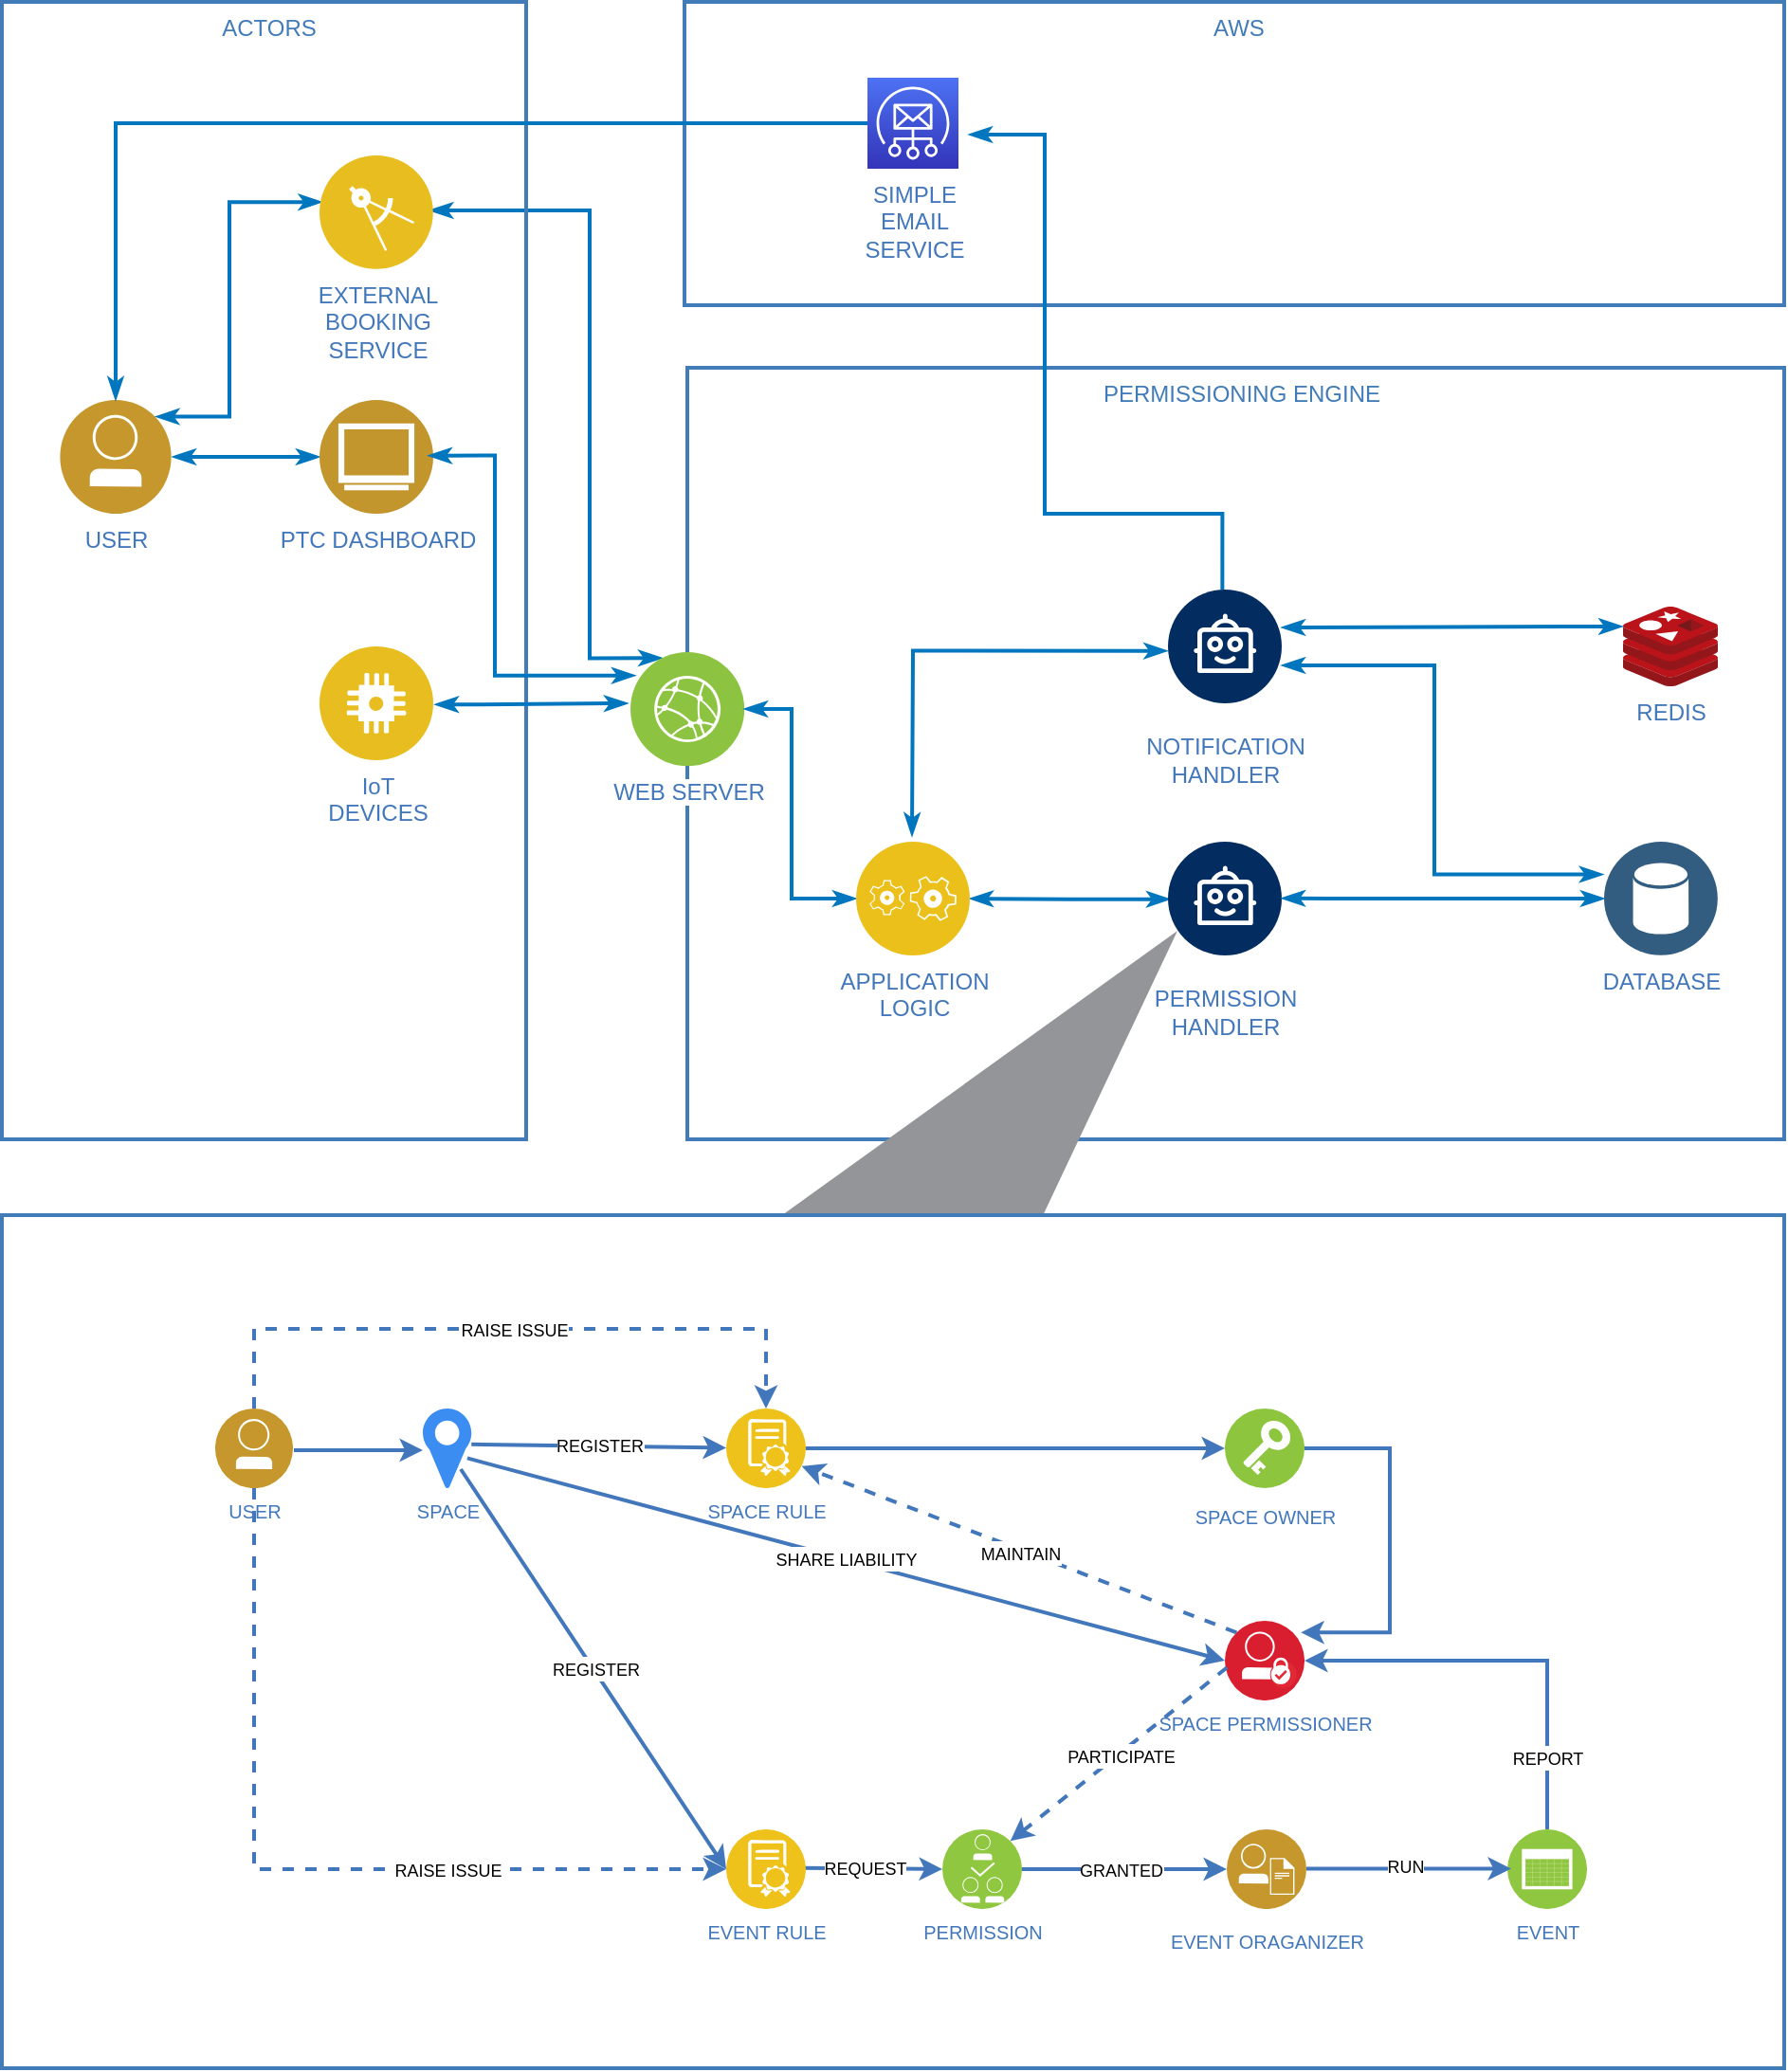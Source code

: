<mxfile><diagram id="eIo0H9kK7ql945uVP1NC" name="Page-1"><mxGraphModel dx="854" dy="2041" grid="1" gridSize="10" guides="1" tooltips="1" connect="1" arrows="1" fold="1" page="1" pageScale="1" pageWidth="827" pageHeight="1169" math="0" shadow="0"><root><mxCell id="0"/><mxCell id="1" parent="0"/><mxCell id="T21aQVliIUyU_0U-5JRh-47" value="" style="edgeStyle=orthogonalEdgeStyle;fontSize=12;html=1;endArrow=classicThin;endFill=1;rounded=0;strokeColor=#0076BE;strokeWidth=2;startArrow=classicThin;startFill=1;entryX=0.25;entryY=0;entryDx=0;entryDy=0;exitX=0.969;exitY=0.483;exitDx=0;exitDy=0;exitPerimeter=0;" parent="1" source="--0to55tOBzdTKwcSNkq-8" target="T21aQVliIUyU_0U-5JRh-7" edge="1"><mxGeometry width="60" height="60" relative="1" as="geometry"><mxPoint x="420" y="80" as="sourcePoint"/><mxPoint x="306.5" y="243" as="targetPoint"/><Array as="points"><mxPoint x="500" y="80"/><mxPoint x="500" y="316"/></Array></mxGeometry></mxCell><mxCell id="T21aQVliIUyU_0U-5JRh-36" value="ACTORS" style="swimlane;fontStyle=0;horizontal=1;collapsible=0;startSize=30;swimlaneLine=0;swimlaneFillColor=none;fillColor=none;rounded=0;whiteSpace=wrap;html=1;absoluteArcSize=1;arcSize=12;strokeColor=#417CB9;fontColor=#417CB9;verticalAlign=top;align=center;spacingLeft=5;dashed=0;strokeWidth=2;" parent="1" vertex="1"><mxGeometry x="190" y="-30" width="276.5" height="600" as="geometry"/></mxCell><mxCell id="T21aQVliIUyU_0U-5JRh-44" value="" style="edgeStyle=orthogonalEdgeStyle;fontSize=12;html=1;endArrow=classicThin;endFill=1;rounded=0;strokeColor=#0076BE;strokeWidth=2;startArrow=classicThin;startFill=1;exitX=1;exitY=0;exitDx=0;exitDy=0;entryX=0.021;entryY=0.41;entryDx=0;entryDy=0;entryPerimeter=0;" parent="T21aQVliIUyU_0U-5JRh-36" source="T21aQVliIUyU_0U-5JRh-2" target="--0to55tOBzdTKwcSNkq-8" edge="1"><mxGeometry width="60" height="60" relative="1" as="geometry"><mxPoint x="86.833" y="358.584" as="sourcePoint"/><mxPoint x="130" y="90" as="targetPoint"/><Array as="points"><mxPoint x="120" y="203"/><mxPoint x="120" y="106"/><mxPoint x="130" y="106"/></Array></mxGeometry></mxCell><mxCell id="T21aQVliIUyU_0U-5JRh-45" value="" style="edgeStyle=orthogonalEdgeStyle;fontSize=12;html=1;endArrow=classicThin;endFill=1;rounded=0;strokeColor=#0076BE;strokeWidth=2;startArrow=classicThin;startFill=1;entryX=0;entryY=0.5;entryDx=0;entryDy=0;exitX=1;exitY=0.5;exitDx=0;exitDy=0;" parent="T21aQVliIUyU_0U-5JRh-36" source="T21aQVliIUyU_0U-5JRh-2" target="T21aQVliIUyU_0U-5JRh-4" edge="1"><mxGeometry width="60" height="60" relative="1" as="geometry"><mxPoint x="90" y="224" as="sourcePoint"/><mxPoint x="-20" y="472" as="targetPoint"/></mxGeometry></mxCell><mxCell id="T21aQVliIUyU_0U-5JRh-2" value="USER" style="aspect=fixed;perimeter=ellipsePerimeter;html=1;align=center;shadow=0;dashed=0;fontColor=#4277BB;labelBackgroundColor=#ffffff;fontSize=12;spacingTop=0;image;image=img/lib/ibm/blockchain/blockchain_developer.svg;" parent="T21aQVliIUyU_0U-5JRh-36" vertex="1"><mxGeometry x="30" y="210" width="60" height="60" as="geometry"/></mxCell><mxCell id="T21aQVliIUyU_0U-5JRh-4" value="PTC DASHBOARD" style="aspect=fixed;perimeter=ellipsePerimeter;html=1;align=center;shadow=0;dashed=0;fontColor=#4277BB;labelBackgroundColor=#ffffff;fontSize=12;spacingTop=0;image;image=img/lib/ibm/users/browser.svg;" parent="T21aQVliIUyU_0U-5JRh-36" vertex="1"><mxGeometry x="167.5" y="210" width="60" height="60" as="geometry"/></mxCell><mxCell id="T21aQVliIUyU_0U-5JRh-5" value="IoT&lt;br&gt;DEVICES&lt;br&gt;" style="aspect=fixed;perimeter=ellipsePerimeter;html=1;align=center;shadow=0;dashed=0;fontColor=#4277BB;labelBackgroundColor=#ffffff;fontSize=12;spacingTop=0;image;image=img/lib/ibm/applications/iot_application.svg;" parent="T21aQVliIUyU_0U-5JRh-36" vertex="1"><mxGeometry x="167.5" y="340" width="60" height="60" as="geometry"/></mxCell><mxCell id="--0to55tOBzdTKwcSNkq-8" value="EXTERNAL&lt;br&gt;BOOKING&lt;br&gt;SERVICE" style="aspect=fixed;perimeter=ellipsePerimeter;html=1;align=center;shadow=0;dashed=0;fontColor=#4277BB;labelBackgroundColor=#ffffff;fontSize=12;spacingTop=0;image;image=img/lib/ibm/applications/mobile_app.svg;" parent="T21aQVliIUyU_0U-5JRh-36" vertex="1"><mxGeometry x="167.5" y="81" width="60" height="60" as="geometry"/></mxCell><mxCell id="T21aQVliIUyU_0U-5JRh-37" value="PERMISSIONING ENGINE" style="swimlane;fontStyle=0;horizontal=1;collapsible=0;startSize=28;swimlaneLine=0;swimlaneFillColor=none;fillColor=none;rounded=0;whiteSpace=wrap;html=1;absoluteArcSize=1;arcSize=12;strokeColor=#417CB9;fontColor=#417CB9;verticalAlign=top;align=center;spacingLeft=5;dashed=0;strokeWidth=2;" parent="1" vertex="1"><mxGeometry x="551.5" y="163" width="578.5" height="407" as="geometry"/></mxCell><mxCell id="T21aQVliIUyU_0U-5JRh-7" value="WEB SERVER" style="aspect=fixed;perimeter=ellipsePerimeter;html=1;align=center;shadow=0;dashed=0;fontColor=#4277BB;labelBackgroundColor=#ffffff;fontSize=12;spacingTop=0;image;image=img/lib/ibm/infrastructure/edge_services.svg;" parent="T21aQVliIUyU_0U-5JRh-37" vertex="1"><mxGeometry x="-30" y="150" width="60" height="60" as="geometry"/></mxCell><mxCell id="T21aQVliIUyU_0U-5JRh-48" value="" style="edgeStyle=orthogonalEdgeStyle;fontSize=12;html=1;endArrow=classicThin;endFill=1;rounded=0;strokeColor=#0076BE;strokeWidth=2;startArrow=classicThin;startFill=1;entryX=0;entryY=0.5;entryDx=0;entryDy=0;" parent="T21aQVliIUyU_0U-5JRh-37" source="T21aQVliIUyU_0U-5JRh-7" target="T21aQVliIUyU_0U-5JRh-11" edge="1"><mxGeometry width="60" height="60" relative="1" as="geometry"><mxPoint x="55" y="120" as="sourcePoint"/><mxPoint x="115" y="60" as="targetPoint"/><Array as="points"><mxPoint x="55" y="180"/><mxPoint x="55" y="280"/></Array></mxGeometry></mxCell><mxCell id="T21aQVliIUyU_0U-5JRh-58" value="" style="edgeStyle=orthogonalEdgeStyle;fontSize=12;html=1;endArrow=classicThin;endFill=1;rounded=0;strokeColor=#0076BE;strokeWidth=2;startArrow=classicThin;startFill=1;exitX=0.017;exitY=0.506;exitDx=0;exitDy=0;exitPerimeter=0;" parent="T21aQVliIUyU_0U-5JRh-37" source="--0to55tOBzdTKwcSNkq-22" target="T21aQVliIUyU_0U-5JRh-11" edge="1"><mxGeometry width="60" height="60" relative="1" as="geometry"><mxPoint x="220" y="280" as="sourcePoint"/><mxPoint x="139" y="330" as="targetPoint"/></mxGeometry></mxCell><mxCell id="T21aQVliIUyU_0U-5JRh-11" value="APPLICATION&lt;br&gt;LOGIC&lt;br&gt;" style="aspect=fixed;perimeter=ellipsePerimeter;html=1;align=center;shadow=0;dashed=0;fontColor=#4277BB;labelBackgroundColor=#ffffff;fontSize=12;spacingTop=0;image;image=img/lib/ibm/applications/application_logic.svg;" parent="T21aQVliIUyU_0U-5JRh-37" vertex="1"><mxGeometry x="89" y="250" width="60" height="60" as="geometry"/></mxCell><mxCell id="T21aQVliIUyU_0U-5JRh-16" value="DATABASE" style="aspect=fixed;perimeter=ellipsePerimeter;html=1;align=center;shadow=0;dashed=0;fontColor=#4277BB;labelBackgroundColor=#ffffff;fontSize=12;spacingTop=0;image;image=img/lib/ibm/data/data_services.svg;" parent="T21aQVliIUyU_0U-5JRh-37" vertex="1"><mxGeometry x="483.5" y="250" width="60" height="60" as="geometry"/></mxCell><mxCell id="--0to55tOBzdTKwcSNkq-10" value="&lt;font color=&quot;#4277bb&quot;&gt;REDIS&lt;/font&gt;" style="image;sketch=0;aspect=fixed;html=1;points=[];align=center;fontSize=12;image=img/lib/mscae/Cache_Redis_Product.svg;" parent="T21aQVliIUyU_0U-5JRh-37" vertex="1"><mxGeometry x="493.5" y="126" width="50" height="42" as="geometry"/></mxCell><mxCell id="--0to55tOBzdTKwcSNkq-22" value="PERMISSION&lt;br&gt;HANDLER" style="verticalLabelPosition=bottom;aspect=fixed;html=1;shape=mxgraph.salesforce.bots2;fontColor=#4277BB;" parent="T21aQVliIUyU_0U-5JRh-37" vertex="1"><mxGeometry x="253.5" y="250" width="60" height="60" as="geometry"/></mxCell><mxCell id="--0to55tOBzdTKwcSNkq-23" value="NOTIFICATION&lt;br&gt;HANDLER" style="verticalLabelPosition=bottom;aspect=fixed;html=1;shape=mxgraph.salesforce.bots2;fontColor=#4277BB;" parent="T21aQVliIUyU_0U-5JRh-37" vertex="1"><mxGeometry x="253.5" y="117" width="60" height="60" as="geometry"/></mxCell><mxCell id="--0to55tOBzdTKwcSNkq-26" value="" style="edgeStyle=orthogonalEdgeStyle;fontSize=12;html=1;endArrow=classicThin;endFill=1;rounded=0;strokeColor=#0076BE;strokeWidth=2;startArrow=classicThin;startFill=1;exitX=-0.007;exitY=0.249;exitDx=0;exitDy=0;exitPerimeter=0;" parent="T21aQVliIUyU_0U-5JRh-37" source="--0to55tOBzdTKwcSNkq-10" edge="1"><mxGeometry width="60" height="60" relative="1" as="geometry"><mxPoint x="483.5" y="137" as="sourcePoint"/><mxPoint x="313.5" y="137" as="targetPoint"/><Array as="points"><mxPoint x="464" y="137"/></Array></mxGeometry></mxCell><mxCell id="--0to55tOBzdTKwcSNkq-29" value="" style="edgeStyle=orthogonalEdgeStyle;fontSize=12;html=1;endArrow=classicThin;endFill=1;rounded=0;strokeColor=#0076BE;strokeWidth=2;startArrow=classicThin;startFill=1;exitX=-0.01;exitY=0.288;exitDx=0;exitDy=0;exitPerimeter=0;" parent="T21aQVliIUyU_0U-5JRh-37" source="T21aQVliIUyU_0U-5JRh-16" edge="1"><mxGeometry width="60" height="60" relative="1" as="geometry"><mxPoint x="468.5" y="267" as="sourcePoint"/><mxPoint x="313.5" y="157" as="targetPoint"/><Array as="points"><mxPoint x="394" y="267"/><mxPoint x="394" y="157"/></Array></mxGeometry></mxCell><mxCell id="--0to55tOBzdTKwcSNkq-31" value="" style="edgeStyle=orthogonalEdgeStyle;fontSize=12;html=1;endArrow=classicThin;endFill=1;rounded=0;strokeColor=#0076BE;strokeWidth=2;startArrow=classicThin;startFill=1;exitX=0;exitY=0.5;exitDx=0;exitDy=0;" parent="T21aQVliIUyU_0U-5JRh-37" source="T21aQVliIUyU_0U-5JRh-16" edge="1"><mxGeometry width="60" height="60" relative="1" as="geometry"><mxPoint x="478.5" y="280" as="sourcePoint"/><mxPoint x="313.5" y="279.86" as="targetPoint"/><Array as="points"><mxPoint x="338" y="280"/></Array></mxGeometry></mxCell><mxCell id="287UrzLS22gcblorLlZf-1" value="" style="verticalLabelPosition=bottom;verticalAlign=top;html=1;shape=mxgraph.basic.obtuse_triangle;dx=0.34;rounded=0;flipH=1;strokeColor=none;fillColor=#939598;spacingTop=0;" parent="T21aQVliIUyU_0U-5JRh-37" vertex="1"><mxGeometry x="50" y="297" width="208.5" height="150" as="geometry"/></mxCell><mxCell id="--0to55tOBzdTKwcSNkq-7" value="" style="edgeStyle=orthogonalEdgeStyle;fontSize=12;html=1;endArrow=classicThin;endFill=1;rounded=0;strokeColor=#0076BE;strokeWidth=2;startArrow=classicThin;startFill=1;exitX=1.016;exitY=0.51;exitDx=0;exitDy=0;exitPerimeter=0;" parent="1" source="T21aQVliIUyU_0U-5JRh-5" edge="1"><mxGeometry width="60" height="60" relative="1" as="geometry"><mxPoint x="410" y="314" as="sourcePoint"/><mxPoint x="520" y="340" as="targetPoint"/><Array as="points"><mxPoint x="440" y="341"/></Array></mxGeometry></mxCell><mxCell id="--0to55tOBzdTKwcSNkq-13" value="AWS" style="swimlane;fontStyle=0;horizontal=1;collapsible=0;startSize=30;swimlaneLine=0;swimlaneFillColor=none;fillColor=none;rounded=0;whiteSpace=wrap;html=1;absoluteArcSize=1;arcSize=12;strokeColor=#417CB9;fontColor=#417CB9;verticalAlign=top;align=center;spacingLeft=5;dashed=0;strokeWidth=2;" parent="1" vertex="1"><mxGeometry x="550" y="-30" width="580" height="160" as="geometry"/></mxCell><mxCell id="--0to55tOBzdTKwcSNkq-9" value="&lt;font color=&quot;#4277bb&quot;&gt;SIMPLE&lt;br&gt;EMAIL&lt;br&gt;SERVICE&lt;/font&gt;" style="sketch=0;points=[[0,0,0],[0.25,0,0],[0.5,0,0],[0.75,0,0],[1,0,0],[0,1,0],[0.25,1,0],[0.5,1,0],[0.75,1,0],[1,1,0],[0,0.25,0],[0,0.5,0],[0,0.75,0],[1,0.25,0],[1,0.5,0],[1,0.75,0]];outlineConnect=0;fontColor=#232F3E;gradientColor=#4D72F3;gradientDirection=north;fillColor=#3334B9;strokeColor=#ffffff;dashed=0;verticalLabelPosition=bottom;verticalAlign=top;align=center;html=1;fontSize=12;fontStyle=0;aspect=fixed;shape=mxgraph.aws4.resourceIcon;resIcon=mxgraph.aws4.simple_email_service;" parent="--0to55tOBzdTKwcSNkq-13" vertex="1"><mxGeometry x="96.5" y="40" width="48" height="48" as="geometry"/></mxCell><mxCell id="--0to55tOBzdTKwcSNkq-20" value="" style="edgeStyle=orthogonalEdgeStyle;fontSize=12;html=1;endArrow=classicThin;endFill=1;rounded=0;strokeColor=#0076BE;strokeWidth=2;startArrow=none;startFill=0;exitX=0;exitY=0.5;exitDx=0;exitDy=0;exitPerimeter=0;" parent="1" source="--0to55tOBzdTKwcSNkq-9" target="T21aQVliIUyU_0U-5JRh-2" edge="1"><mxGeometry width="60" height="60" relative="1" as="geometry"><mxPoint x="1097" y="429" as="sourcePoint"/><mxPoint x="842" y="278" as="targetPoint"/><Array as="points"><mxPoint x="250" y="34"/></Array></mxGeometry></mxCell><mxCell id="--0to55tOBzdTKwcSNkq-21" value="" style="edgeStyle=orthogonalEdgeStyle;fontSize=12;html=1;endArrow=classicThin;endFill=1;rounded=0;strokeColor=#0076BE;strokeWidth=2;startArrow=none;startFill=0;exitX=0.478;exitY=0;exitDx=0;exitDy=0;exitPerimeter=0;" parent="1" source="--0to55tOBzdTKwcSNkq-23" edge="1"><mxGeometry width="60" height="60" relative="1" as="geometry"><mxPoint x="671" y="260" as="sourcePoint"/><mxPoint x="700" y="40" as="targetPoint"/><Array as="points"><mxPoint x="834" y="240"/><mxPoint x="740" y="240"/><mxPoint x="740" y="40"/></Array></mxGeometry></mxCell><mxCell id="--0to55tOBzdTKwcSNkq-25" value="" style="edgeStyle=orthogonalEdgeStyle;fontSize=12;html=1;endArrow=classicThin;endFill=1;rounded=0;strokeColor=#0076BE;strokeWidth=2;startArrow=classicThin;startFill=1;exitX=-0.006;exitY=0.539;exitDx=0;exitDy=0;exitPerimeter=0;" parent="1" source="--0to55tOBzdTKwcSNkq-23" edge="1"><mxGeometry width="60" height="60" relative="1" as="geometry"><mxPoint x="816.5" y="453" as="sourcePoint"/><mxPoint x="670" y="410" as="targetPoint"/></mxGeometry></mxCell><mxCell id="--0to55tOBzdTKwcSNkq-32" value="" style="edgeStyle=orthogonalEdgeStyle;fontSize=12;html=1;endArrow=classicThin;endFill=1;rounded=0;strokeColor=#0076BE;strokeWidth=2;startArrow=classicThin;startFill=1;entryX=0.042;entryY=0.206;entryDx=0;entryDy=0;entryPerimeter=0;exitX=0.958;exitY=0.489;exitDx=0;exitDy=0;exitPerimeter=0;" parent="1" source="T21aQVliIUyU_0U-5JRh-4" target="T21aQVliIUyU_0U-5JRh-7" edge="1"><mxGeometry width="60" height="60" relative="1" as="geometry"><mxPoint x="420" y="230" as="sourcePoint"/><mxPoint x="532" y="353" as="targetPoint"/><Array as="points"><mxPoint x="450" y="209"/><mxPoint x="450" y="325"/></Array></mxGeometry></mxCell><mxCell id="287UrzLS22gcblorLlZf-16" value="" style="swimlane;fontStyle=0;horizontal=1;collapsible=0;startSize=30;swimlaneLine=0;swimlaneFillColor=none;fillColor=none;rounded=0;whiteSpace=wrap;html=1;absoluteArcSize=1;arcSize=12;strokeColor=#417CB9;fontColor=#417CB9;verticalAlign=top;align=center;spacingLeft=5;dashed=0;strokeWidth=2;" parent="1" vertex="1"><mxGeometry x="190" y="610" width="940" height="450" as="geometry"/></mxCell><mxCell id="287UrzLS22gcblorLlZf-15" value="&lt;font style=&quot;font-size: 10px;&quot; color=&quot;#4277bb&quot;&gt;SPACE&lt;/font&gt;" style="sketch=0;html=1;aspect=fixed;strokeColor=none;shadow=0;fillColor=#3B8DF1;verticalAlign=top;labelPosition=center;verticalLabelPosition=bottom;shape=mxgraph.gcp2.maps_api;fontSize=10;" parent="287UrzLS22gcblorLlZf-16" vertex="1"><mxGeometry x="222" y="102.0" width="25.62" height="42" as="geometry"/></mxCell><mxCell id="287UrzLS22gcblorLlZf-14" value="USER" style="aspect=fixed;perimeter=ellipsePerimeter;html=1;align=center;shadow=0;dashed=0;fontColor=#4277BB;labelBackgroundColor=#ffffff;fontSize=10;spacingTop=0;image;image=img/lib/ibm/blockchain/blockchain_developer.svg;" parent="287UrzLS22gcblorLlZf-16" vertex="1"><mxGeometry x="112" y="102" width="42" height="42" as="geometry"/></mxCell><mxCell id="287UrzLS22gcblorLlZf-24" value="SPACE OWNER" style="image;aspect=fixed;perimeter=ellipsePerimeter;html=1;align=center;shadow=0;dashed=0;fontColor=#4277BB;labelBackgroundColor=default;fontSize=10;spacingTop=3;image=img/lib/ibm/vpc/Key.svg;" parent="287UrzLS22gcblorLlZf-16" vertex="1"><mxGeometry x="645" y="102" width="42" height="42" as="geometry"/></mxCell><mxCell id="287UrzLS22gcblorLlZf-9" value="&lt;font style=&quot;font-size: 10px;&quot;&gt;SPACE PERMISSIONER&lt;/font&gt;" style="aspect=fixed;perimeter=ellipsePerimeter;html=1;align=center;shadow=0;dashed=0;fontColor=#4277BB;labelBackgroundColor=#ffffff;fontSize=10;spacingTop=0;image;image=img/lib/ibm/blockchain/membership.svg;" parent="287UrzLS22gcblorLlZf-16" vertex="1"><mxGeometry x="645.004" y="214.003" width="42" height="42" as="geometry"/></mxCell><mxCell id="287UrzLS22gcblorLlZf-25" value="" style="endArrow=classic;html=1;rounded=0;strokeWidth=2;strokeColor=#4277BB;" parent="287UrzLS22gcblorLlZf-16" edge="1"><mxGeometry width="50" height="50" relative="1" as="geometry"><mxPoint x="154" y="124" as="sourcePoint"/><mxPoint x="222" y="124" as="targetPoint"/></mxGeometry></mxCell><mxCell id="287UrzLS22gcblorLlZf-12" value="SPACE RULE" style="aspect=fixed;perimeter=ellipsePerimeter;html=1;align=center;shadow=0;dashed=0;fontColor=#4277BB;labelBackgroundColor=#ffffff;fontSize=10;spacingTop=0;image;image=img/lib/ibm/blockchain/smart_contract.svg;" parent="287UrzLS22gcblorLlZf-16" vertex="1"><mxGeometry x="382.002" y="102.003" width="42" height="42" as="geometry"/></mxCell><mxCell id="287UrzLS22gcblorLlZf-27" value="" style="endArrow=classic;html=1;rounded=0;strokeWidth=2;strokeColor=#4277BB;" parent="287UrzLS22gcblorLlZf-16" target="287UrzLS22gcblorLlZf-12" edge="1"><mxGeometry width="50" height="50" relative="1" as="geometry"><mxPoint x="247.62" y="120.91" as="sourcePoint"/><mxPoint x="409.81" y="121.2" as="targetPoint"/></mxGeometry></mxCell><mxCell id="287UrzLS22gcblorLlZf-28" value="&lt;font style=&quot;font-size: 9px;&quot;&gt;REGISTER&lt;/font&gt;" style="edgeLabel;html=1;align=center;verticalAlign=middle;resizable=0;points=[];" parent="287UrzLS22gcblorLlZf-27" vertex="1" connectable="0"><mxGeometry x="-0.002" y="1" relative="1" as="geometry"><mxPoint as="offset"/></mxGeometry></mxCell><mxCell id="287UrzLS22gcblorLlZf-32" value="" style="endArrow=classic;html=1;rounded=0;strokeWidth=2;strokeColor=#4277BB;entryX=0;entryY=0.5;entryDx=0;entryDy=0;exitX=0.934;exitY=0.485;exitDx=0;exitDy=0;exitPerimeter=0;" parent="287UrzLS22gcblorLlZf-16" source="287UrzLS22gcblorLlZf-60" target="287UrzLS22gcblorLlZf-10" edge="1"><mxGeometry width="50" height="50" relative="1" as="geometry"><mxPoint x="262" y="264" as="sourcePoint"/><mxPoint x="412.003" y="319.567" as="targetPoint"/></mxGeometry></mxCell><mxCell id="287UrzLS22gcblorLlZf-33" value="&lt;font style=&quot;font-size: 9px;&quot;&gt;REQUEST&lt;/font&gt;" style="edgeLabel;html=1;align=center;verticalAlign=middle;resizable=0;points=[];" parent="287UrzLS22gcblorLlZf-32" vertex="1" connectable="0"><mxGeometry x="-0.002" y="1" relative="1" as="geometry"><mxPoint x="-4" as="offset"/></mxGeometry></mxCell><mxCell id="287UrzLS22gcblorLlZf-34" value="" style="endArrow=classic;html=1;rounded=0;strokeWidth=2;strokeColor=#4277BB;entryX=0;entryY=0.5;entryDx=0;entryDy=0;exitX=1;exitY=0.5;exitDx=0;exitDy=0;" parent="287UrzLS22gcblorLlZf-16" source="287UrzLS22gcblorLlZf-12" target="287UrzLS22gcblorLlZf-24" edge="1"><mxGeometry width="50" height="50" relative="1" as="geometry"><mxPoint x="454" y="122.76" as="sourcePoint"/><mxPoint x="522" y="124" as="targetPoint"/></mxGeometry></mxCell><mxCell id="287UrzLS22gcblorLlZf-37" value="" style="endArrow=classic;html=1;rounded=0;strokeWidth=2;strokeColor=#4277BB;entryX=0;entryY=0.5;entryDx=0;entryDy=0;exitX=0.916;exitY=0.624;exitDx=0;exitDy=0;exitPerimeter=0;" parent="287UrzLS22gcblorLlZf-16" source="287UrzLS22gcblorLlZf-15" target="287UrzLS22gcblorLlZf-9" edge="1"><mxGeometry width="50" height="50" relative="1" as="geometry"><mxPoint x="152" y="264" as="sourcePoint"/><mxPoint x="312.0" y="484" as="targetPoint"/></mxGeometry></mxCell><mxCell id="287UrzLS22gcblorLlZf-38" value="&lt;font style=&quot;font-size: 9px;&quot;&gt;SHARE LIABILITY&lt;/font&gt;" style="edgeLabel;html=1;align=center;verticalAlign=middle;resizable=0;points=[];" parent="287UrzLS22gcblorLlZf-37" vertex="1" connectable="0"><mxGeometry x="-0.002" y="1" relative="1" as="geometry"><mxPoint as="offset"/></mxGeometry></mxCell><mxCell id="287UrzLS22gcblorLlZf-10" value="PERMISSION" style="aspect=fixed;perimeter=ellipsePerimeter;html=1;align=center;shadow=0;dashed=0;fontColor=#4277BB;labelBackgroundColor=#ffffff;fontSize=10;spacingTop=0;image;image=img/lib/ibm/blockchain/consensus.svg;" parent="287UrzLS22gcblorLlZf-16" vertex="1"><mxGeometry x="496.007" y="324.003" width="42" height="42" as="geometry"/></mxCell><mxCell id="287UrzLS22gcblorLlZf-40" value="" style="endArrow=classic;html=1;rounded=0;strokeWidth=2;strokeColor=#4277BB;entryX=0;entryY=0.5;entryDx=0;entryDy=0;exitX=1;exitY=0.5;exitDx=0;exitDy=0;" parent="287UrzLS22gcblorLlZf-16" source="287UrzLS22gcblorLlZf-10" target="287UrzLS22gcblorLlZf-51" edge="1"><mxGeometry width="50" height="50" relative="1" as="geometry"><mxPoint x="604" y="345" as="sourcePoint"/><mxPoint x="646.004" y="345.005" as="targetPoint"/></mxGeometry></mxCell><mxCell id="287UrzLS22gcblorLlZf-71" value="&lt;font style=&quot;font-size: 9px;&quot;&gt;GRANTED&lt;/font&gt;" style="edgeLabel;html=1;align=center;verticalAlign=middle;resizable=0;points=[];" parent="287UrzLS22gcblorLlZf-40" vertex="1" connectable="0"><mxGeometry x="-0.042" relative="1" as="geometry"><mxPoint as="offset"/></mxGeometry></mxCell><mxCell id="287UrzLS22gcblorLlZf-41" value="" style="endArrow=classic;html=1;rounded=0;strokeWidth=2;strokeColor=#4277BB;entryX=1;entryY=0;entryDx=0;entryDy=0;exitX=0.026;exitY=0.587;exitDx=0;exitDy=0;exitPerimeter=0;dashed=1;" parent="287UrzLS22gcblorLlZf-16" source="287UrzLS22gcblorLlZf-9" target="287UrzLS22gcblorLlZf-10" edge="1"><mxGeometry width="50" height="50" relative="1" as="geometry"><mxPoint x="257.62" y="135" as="sourcePoint"/><mxPoint x="418" y="353" as="targetPoint"/></mxGeometry></mxCell><mxCell id="287UrzLS22gcblorLlZf-42" value="&lt;font style=&quot;font-size: 9px;&quot;&gt;PARTICIPATE&lt;/font&gt;" style="edgeLabel;html=1;align=center;verticalAlign=middle;resizable=0;points=[];" parent="287UrzLS22gcblorLlZf-41" vertex="1" connectable="0"><mxGeometry x="-0.002" y="1" relative="1" as="geometry"><mxPoint as="offset"/></mxGeometry></mxCell><mxCell id="287UrzLS22gcblorLlZf-47" value="" style="endArrow=classic;html=1;rounded=0;strokeWidth=2;strokeColor=#4277BB;entryX=1;entryY=0.75;entryDx=0;entryDy=0;exitX=0;exitY=0;exitDx=0;exitDy=0;dashed=1;fontSize=9;" parent="287UrzLS22gcblorLlZf-16" source="287UrzLS22gcblorLlZf-9" target="287UrzLS22gcblorLlZf-12" edge="1"><mxGeometry width="50" height="50" relative="1" as="geometry"><mxPoint x="515" y="249" as="sourcePoint"/><mxPoint x="400" y="340" as="targetPoint"/></mxGeometry></mxCell><mxCell id="287UrzLS22gcblorLlZf-48" value="&lt;font style=&quot;font-size: 9px;&quot;&gt;MAINTAIN&lt;/font&gt;" style="edgeLabel;html=1;align=center;verticalAlign=middle;resizable=0;points=[];" parent="287UrzLS22gcblorLlZf-47" vertex="1" connectable="0"><mxGeometry x="-0.002" y="1" relative="1" as="geometry"><mxPoint as="offset"/></mxGeometry></mxCell><mxCell id="287UrzLS22gcblorLlZf-52" value="EVENT" style="aspect=fixed;perimeter=ellipsePerimeter;html=1;align=center;shadow=0;dashed=0;fontColor=#4277BB;labelBackgroundColor=#ffffff;fontSize=10;spacingTop=0;image;image=img/lib/ibm/blockchain/event.svg;" parent="287UrzLS22gcblorLlZf-16" vertex="1"><mxGeometry x="794.004" y="324.005" width="42" height="42" as="geometry"/></mxCell><mxCell id="287UrzLS22gcblorLlZf-51" value="&lt;font style=&quot;font-size: 10px;&quot;&gt;EVENT ORAGANIZER&lt;/font&gt;" style="image;aspect=fixed;perimeter=ellipsePerimeter;html=1;align=center;shadow=0;dashed=0;fontColor=#4277BB;labelBackgroundColor=default;fontSize=12;spacingTop=3;image=img/lib/ibm/users/integrated_digital_experiences.svg;" parent="287UrzLS22gcblorLlZf-16" vertex="1"><mxGeometry x="646" y="324" width="42" height="42" as="geometry"/></mxCell><mxCell id="287UrzLS22gcblorLlZf-54" value="" style="endArrow=classic;html=1;rounded=0;strokeWidth=2;strokeColor=#4277BB;entryX=0;entryY=0.5;entryDx=0;entryDy=0;exitX=1;exitY=0.5;exitDx=0;exitDy=0;" parent="287UrzLS22gcblorLlZf-16" edge="1"><mxGeometry width="50" height="50" relative="1" as="geometry"><mxPoint x="688" y="344.77" as="sourcePoint"/><mxPoint x="796" y="344.77" as="targetPoint"/></mxGeometry></mxCell><mxCell id="287UrzLS22gcblorLlZf-55" value="&lt;font style=&quot;font-size: 9px;&quot;&gt;RUN&lt;/font&gt;" style="edgeLabel;html=1;align=center;verticalAlign=middle;resizable=0;points=[];" parent="287UrzLS22gcblorLlZf-54" vertex="1" connectable="0"><mxGeometry x="-0.048" y="2" relative="1" as="geometry"><mxPoint as="offset"/></mxGeometry></mxCell><mxCell id="287UrzLS22gcblorLlZf-57" value="" style="edgeStyle=elbowEdgeStyle;rounded=0;elbow=vertical;html=1;labelBackgroundColor=#ffffff;endArrow=classic;endFill=1;endSize=6;jettySize=auto;orthogonalLoop=1;strokeWidth=2;fontSize=14;exitX=1;exitY=0.5;exitDx=0;exitDy=0;entryX=0.955;entryY=0.145;entryDx=0;entryDy=0;entryPerimeter=0;strokeColor=#4277BB;" parent="287UrzLS22gcblorLlZf-16" source="287UrzLS22gcblorLlZf-24" target="287UrzLS22gcblorLlZf-9" edge="1"><mxGeometry width="60" height="60" relative="1" as="geometry"><mxPoint x="572" y="224" as="sourcePoint"/><mxPoint x="632" y="164" as="targetPoint"/><Array as="points"><mxPoint x="732" y="174"/></Array></mxGeometry></mxCell><mxCell id="287UrzLS22gcblorLlZf-60" value="EVENT RULE" style="aspect=fixed;perimeter=ellipsePerimeter;html=1;align=center;shadow=0;dashed=0;fontColor=#4277BB;labelBackgroundColor=#ffffff;fontSize=10;spacingTop=0;image;image=img/lib/ibm/blockchain/smart_contract.svg;" parent="287UrzLS22gcblorLlZf-16" vertex="1"><mxGeometry x="382.002" y="324.003" width="42" height="42" as="geometry"/></mxCell><mxCell id="287UrzLS22gcblorLlZf-58" value="" style="edgeStyle=elbowEdgeStyle;rounded=0;elbow=vertical;html=1;labelBackgroundColor=#ffffff;endArrow=classic;endFill=1;endSize=6;jettySize=auto;orthogonalLoop=1;strokeWidth=2;fontSize=14;exitX=0.5;exitY=0;exitDx=0;exitDy=0;strokeColor=#4277BB;entryX=1;entryY=0.5;entryDx=0;entryDy=0;" parent="287UrzLS22gcblorLlZf-16" source="287UrzLS22gcblorLlZf-52" target="287UrzLS22gcblorLlZf-9" edge="1"><mxGeometry width="60" height="60" relative="1" as="geometry"><mxPoint x="556" y="133" as="sourcePoint"/><mxPoint x="752" y="234" as="targetPoint"/><Array as="points"><mxPoint x="822" y="235"/></Array></mxGeometry></mxCell><mxCell id="287UrzLS22gcblorLlZf-59" value="&lt;font style=&quot;font-size: 9px;&quot;&gt;REPORT&lt;/font&gt;" style="edgeLabel;html=1;align=center;verticalAlign=middle;resizable=0;points=[];" parent="287UrzLS22gcblorLlZf-58" vertex="1" connectable="0"><mxGeometry x="-0.651" relative="1" as="geometry"><mxPoint as="offset"/></mxGeometry></mxCell><mxCell id="287UrzLS22gcblorLlZf-61" value="" style="endArrow=classic;html=1;rounded=0;strokeWidth=2;strokeColor=#4277BB;entryX=0;entryY=0.5;entryDx=0;entryDy=0;exitX=0.781;exitY=0.762;exitDx=0;exitDy=0;exitPerimeter=0;" parent="287UrzLS22gcblorLlZf-16" source="287UrzLS22gcblorLlZf-15" target="287UrzLS22gcblorLlZf-60" edge="1"><mxGeometry width="50" height="50" relative="1" as="geometry"><mxPoint x="257.62" y="130.91" as="sourcePoint"/><mxPoint x="364" y="133" as="targetPoint"/></mxGeometry></mxCell><mxCell id="287UrzLS22gcblorLlZf-62" value="&lt;font style=&quot;font-size: 9px;&quot;&gt;REGISTER&lt;/font&gt;" style="edgeLabel;html=1;align=center;verticalAlign=middle;resizable=0;points=[];" parent="287UrzLS22gcblorLlZf-61" vertex="1" connectable="0"><mxGeometry x="-0.002" y="1" relative="1" as="geometry"><mxPoint as="offset"/></mxGeometry></mxCell><mxCell id="287UrzLS22gcblorLlZf-65" value="" style="edgeStyle=elbowEdgeStyle;rounded=0;elbow=vertical;html=1;labelBackgroundColor=#ffffff;endArrow=classic;endFill=1;endSize=6;jettySize=auto;orthogonalLoop=1;strokeWidth=2;fontSize=14;exitX=0.5;exitY=0;exitDx=0;exitDy=0;strokeColor=#4277BB;dashed=1;" parent="287UrzLS22gcblorLlZf-16" source="287UrzLS22gcblorLlZf-14" target="287UrzLS22gcblorLlZf-12" edge="1"><mxGeometry width="60" height="60" relative="1" as="geometry"><mxPoint x="825" y="334" as="sourcePoint"/><mxPoint x="697" y="245" as="targetPoint"/><Array as="points"><mxPoint x="262" y="60"/></Array></mxGeometry></mxCell><mxCell id="287UrzLS22gcblorLlZf-67" value="&lt;font style=&quot;font-size: 9px;&quot;&gt;RAISE ISSUE&lt;/font&gt;" style="edgeLabel;html=1;align=center;verticalAlign=middle;resizable=0;points=[];" parent="287UrzLS22gcblorLlZf-65" vertex="1" connectable="0"><mxGeometry x="0.056" relative="1" as="geometry"><mxPoint x="-8" as="offset"/></mxGeometry></mxCell><mxCell id="287UrzLS22gcblorLlZf-69" value="" style="edgeStyle=elbowEdgeStyle;rounded=0;elbow=vertical;html=1;labelBackgroundColor=#ffffff;endArrow=classic;endFill=1;endSize=6;jettySize=auto;orthogonalLoop=1;strokeWidth=2;fontSize=14;exitX=0.5;exitY=1;exitDx=0;exitDy=0;strokeColor=#4277BB;dashed=1;entryX=0;entryY=0.5;entryDx=0;entryDy=0;" parent="287UrzLS22gcblorLlZf-16" source="287UrzLS22gcblorLlZf-14" target="287UrzLS22gcblorLlZf-60" edge="1"><mxGeometry width="60" height="60" relative="1" as="geometry"><mxPoint x="143" y="112" as="sourcePoint"/><mxPoint x="413" y="112" as="targetPoint"/><Array as="points"><mxPoint x="262" y="345"/></Array></mxGeometry></mxCell><mxCell id="287UrzLS22gcblorLlZf-70" value="&lt;font style=&quot;font-size: 9px;&quot;&gt;RAISE ISSUE&lt;/font&gt;" style="edgeLabel;html=1;align=center;verticalAlign=middle;resizable=0;points=[];" parent="287UrzLS22gcblorLlZf-69" vertex="1" connectable="0"><mxGeometry x="0.056" relative="1" as="geometry"><mxPoint x="65" as="offset"/></mxGeometry></mxCell></root></mxGraphModel></diagram></mxfile>